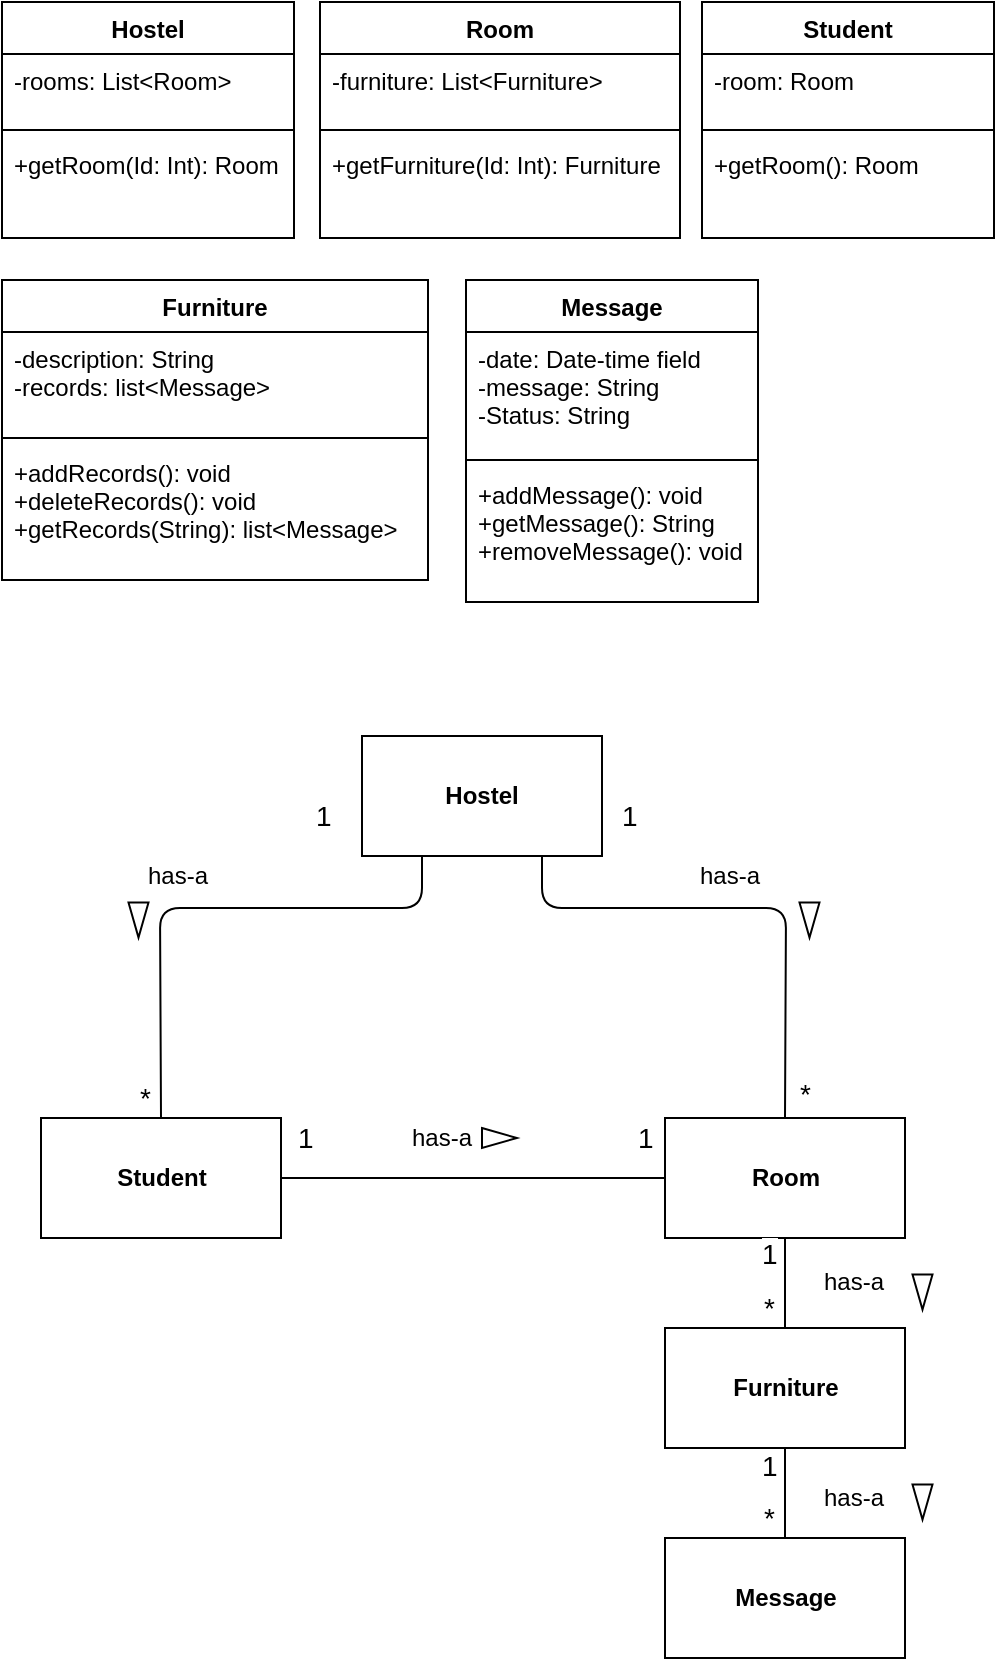 <mxfile version="13.10.0" type="github" pages="3">
  <diagram id="uQd3hym3dJnkemIXZekN" name="Page-1">
    <mxGraphModel dx="951" dy="510" grid="0" gridSize="10" guides="1" tooltips="1" connect="1" arrows="1" fold="1" page="1" pageScale="1" pageWidth="827" pageHeight="1169" math="0" shadow="0">
      <root>
        <mxCell id="0" />
        <mxCell id="1" parent="0" />
        <mxCell id="UNEvWyEhUeAOuFIiTYhh-5" value="Hostel" style="swimlane;fontStyle=1;align=center;verticalAlign=top;childLayout=stackLayout;horizontal=1;startSize=26;horizontalStack=0;resizeParent=1;resizeParentMax=0;resizeLast=0;collapsible=1;marginBottom=0;" vertex="1" parent="1">
          <mxGeometry x="83" y="77" width="146" height="118" as="geometry" />
        </mxCell>
        <mxCell id="UNEvWyEhUeAOuFIiTYhh-6" value="-rooms: List&lt;Room&gt;" style="text;strokeColor=none;fillColor=none;align=left;verticalAlign=top;spacingLeft=4;spacingRight=4;overflow=hidden;rotatable=0;points=[[0,0.5],[1,0.5]];portConstraint=eastwest;" vertex="1" parent="UNEvWyEhUeAOuFIiTYhh-5">
          <mxGeometry y="26" width="146" height="34" as="geometry" />
        </mxCell>
        <mxCell id="UNEvWyEhUeAOuFIiTYhh-7" value="" style="line;strokeWidth=1;fillColor=none;align=left;verticalAlign=middle;spacingTop=-1;spacingLeft=3;spacingRight=3;rotatable=0;labelPosition=right;points=[];portConstraint=eastwest;" vertex="1" parent="UNEvWyEhUeAOuFIiTYhh-5">
          <mxGeometry y="60" width="146" height="8" as="geometry" />
        </mxCell>
        <mxCell id="UNEvWyEhUeAOuFIiTYhh-8" value="+getRoom(Id: Int): Room" style="text;strokeColor=none;fillColor=none;align=left;verticalAlign=top;spacingLeft=4;spacingRight=4;overflow=hidden;rotatable=0;points=[[0,0.5],[1,0.5]];portConstraint=eastwest;" vertex="1" parent="UNEvWyEhUeAOuFIiTYhh-5">
          <mxGeometry y="68" width="146" height="50" as="geometry" />
        </mxCell>
        <mxCell id="UNEvWyEhUeAOuFIiTYhh-9" value="Student" style="swimlane;fontStyle=1;align=center;verticalAlign=top;childLayout=stackLayout;horizontal=1;startSize=26;horizontalStack=0;resizeParent=1;resizeParentMax=0;resizeLast=0;collapsible=1;marginBottom=0;" vertex="1" parent="1">
          <mxGeometry x="433" y="77" width="146" height="118" as="geometry" />
        </mxCell>
        <mxCell id="UNEvWyEhUeAOuFIiTYhh-10" value="-room: Room" style="text;strokeColor=none;fillColor=none;align=left;verticalAlign=top;spacingLeft=4;spacingRight=4;overflow=hidden;rotatable=0;points=[[0,0.5],[1,0.5]];portConstraint=eastwest;" vertex="1" parent="UNEvWyEhUeAOuFIiTYhh-9">
          <mxGeometry y="26" width="146" height="34" as="geometry" />
        </mxCell>
        <mxCell id="UNEvWyEhUeAOuFIiTYhh-11" value="" style="line;strokeWidth=1;fillColor=none;align=left;verticalAlign=middle;spacingTop=-1;spacingLeft=3;spacingRight=3;rotatable=0;labelPosition=right;points=[];portConstraint=eastwest;" vertex="1" parent="UNEvWyEhUeAOuFIiTYhh-9">
          <mxGeometry y="60" width="146" height="8" as="geometry" />
        </mxCell>
        <mxCell id="UNEvWyEhUeAOuFIiTYhh-12" value="+getRoom(): Room" style="text;strokeColor=none;fillColor=none;align=left;verticalAlign=top;spacingLeft=4;spacingRight=4;overflow=hidden;rotatable=0;points=[[0,0.5],[1,0.5]];portConstraint=eastwest;" vertex="1" parent="UNEvWyEhUeAOuFIiTYhh-9">
          <mxGeometry y="68" width="146" height="50" as="geometry" />
        </mxCell>
        <mxCell id="UNEvWyEhUeAOuFIiTYhh-13" value="Room" style="swimlane;fontStyle=1;align=center;verticalAlign=top;childLayout=stackLayout;horizontal=1;startSize=26;horizontalStack=0;resizeParent=1;resizeParentMax=0;resizeLast=0;collapsible=1;marginBottom=0;" vertex="1" parent="1">
          <mxGeometry x="242" y="77" width="180" height="118" as="geometry" />
        </mxCell>
        <mxCell id="UNEvWyEhUeAOuFIiTYhh-14" value="-furniture: List&lt;Furniture&gt;" style="text;strokeColor=none;fillColor=none;align=left;verticalAlign=top;spacingLeft=4;spacingRight=4;overflow=hidden;rotatable=0;points=[[0,0.5],[1,0.5]];portConstraint=eastwest;" vertex="1" parent="UNEvWyEhUeAOuFIiTYhh-13">
          <mxGeometry y="26" width="180" height="34" as="geometry" />
        </mxCell>
        <mxCell id="UNEvWyEhUeAOuFIiTYhh-15" value="" style="line;strokeWidth=1;fillColor=none;align=left;verticalAlign=middle;spacingTop=-1;spacingLeft=3;spacingRight=3;rotatable=0;labelPosition=right;points=[];portConstraint=eastwest;" vertex="1" parent="UNEvWyEhUeAOuFIiTYhh-13">
          <mxGeometry y="60" width="180" height="8" as="geometry" />
        </mxCell>
        <mxCell id="UNEvWyEhUeAOuFIiTYhh-16" value="+getFurniture(Id: Int): Furniture" style="text;strokeColor=none;fillColor=none;align=left;verticalAlign=top;spacingLeft=4;spacingRight=4;overflow=hidden;rotatable=0;points=[[0,0.5],[1,0.5]];portConstraint=eastwest;" vertex="1" parent="UNEvWyEhUeAOuFIiTYhh-13">
          <mxGeometry y="68" width="180" height="50" as="geometry" />
        </mxCell>
        <mxCell id="UNEvWyEhUeAOuFIiTYhh-17" value="Furniture" style="swimlane;fontStyle=1;align=center;verticalAlign=top;childLayout=stackLayout;horizontal=1;startSize=26;horizontalStack=0;resizeParent=1;resizeParentMax=0;resizeLast=0;collapsible=1;marginBottom=0;" vertex="1" parent="1">
          <mxGeometry x="83" y="216" width="213" height="150" as="geometry" />
        </mxCell>
        <mxCell id="UNEvWyEhUeAOuFIiTYhh-18" value="-description: String&#xa;-records: list&lt;Message&gt;" style="text;strokeColor=none;fillColor=none;align=left;verticalAlign=top;spacingLeft=4;spacingRight=4;overflow=hidden;rotatable=0;points=[[0,0.5],[1,0.5]];portConstraint=eastwest;" vertex="1" parent="UNEvWyEhUeAOuFIiTYhh-17">
          <mxGeometry y="26" width="213" height="49" as="geometry" />
        </mxCell>
        <mxCell id="UNEvWyEhUeAOuFIiTYhh-19" value="" style="line;strokeWidth=1;fillColor=none;align=left;verticalAlign=middle;spacingTop=-1;spacingLeft=3;spacingRight=3;rotatable=0;labelPosition=right;points=[];portConstraint=eastwest;" vertex="1" parent="UNEvWyEhUeAOuFIiTYhh-17">
          <mxGeometry y="75" width="213" height="8" as="geometry" />
        </mxCell>
        <mxCell id="UNEvWyEhUeAOuFIiTYhh-20" value="+addRecords(): void&#xa;+deleteRecords(): void&#xa;+getRecords(String): list&lt;Message&gt;" style="text;strokeColor=none;fillColor=none;align=left;verticalAlign=top;spacingLeft=4;spacingRight=4;overflow=hidden;rotatable=0;points=[[0,0.5],[1,0.5]];portConstraint=eastwest;" vertex="1" parent="UNEvWyEhUeAOuFIiTYhh-17">
          <mxGeometry y="83" width="213" height="67" as="geometry" />
        </mxCell>
        <mxCell id="UNEvWyEhUeAOuFIiTYhh-25" value="Message" style="swimlane;fontStyle=1;align=center;verticalAlign=top;childLayout=stackLayout;horizontal=1;startSize=26;horizontalStack=0;resizeParent=1;resizeParentMax=0;resizeLast=0;collapsible=1;marginBottom=0;" vertex="1" parent="1">
          <mxGeometry x="315" y="216" width="146" height="161" as="geometry" />
        </mxCell>
        <mxCell id="UNEvWyEhUeAOuFIiTYhh-26" value="-date: Date-time field&#xa;-message: String&#xa;-Status: String" style="text;strokeColor=none;fillColor=none;align=left;verticalAlign=top;spacingLeft=4;spacingRight=4;overflow=hidden;rotatable=0;points=[[0,0.5],[1,0.5]];portConstraint=eastwest;" vertex="1" parent="UNEvWyEhUeAOuFIiTYhh-25">
          <mxGeometry y="26" width="146" height="60" as="geometry" />
        </mxCell>
        <mxCell id="UNEvWyEhUeAOuFIiTYhh-27" value="" style="line;strokeWidth=1;fillColor=none;align=left;verticalAlign=middle;spacingTop=-1;spacingLeft=3;spacingRight=3;rotatable=0;labelPosition=right;points=[];portConstraint=eastwest;" vertex="1" parent="UNEvWyEhUeAOuFIiTYhh-25">
          <mxGeometry y="86" width="146" height="8" as="geometry" />
        </mxCell>
        <mxCell id="UNEvWyEhUeAOuFIiTYhh-28" value="+addMessage(): void&#xa;+getMessage(): String&#xa;+removeMessage(): void" style="text;strokeColor=none;fillColor=none;align=left;verticalAlign=top;spacingLeft=4;spacingRight=4;overflow=hidden;rotatable=0;points=[[0,0.5],[1,0.5]];portConstraint=eastwest;" vertex="1" parent="UNEvWyEhUeAOuFIiTYhh-25">
          <mxGeometry y="94" width="146" height="67" as="geometry" />
        </mxCell>
        <mxCell id="UNEvWyEhUeAOuFIiTYhh-30" value="&lt;b&gt;Hostel&lt;/b&gt;" style="rounded=0;whiteSpace=wrap;html=1;" vertex="1" parent="1">
          <mxGeometry x="263" y="444" width="120" height="60" as="geometry" />
        </mxCell>
        <mxCell id="UNEvWyEhUeAOuFIiTYhh-31" value="&lt;b&gt;Room&lt;/b&gt;" style="rounded=0;whiteSpace=wrap;html=1;" vertex="1" parent="1">
          <mxGeometry x="414.5" y="635" width="120" height="60" as="geometry" />
        </mxCell>
        <mxCell id="UNEvWyEhUeAOuFIiTYhh-32" value="&lt;b&gt;Student&lt;/b&gt;" style="rounded=0;whiteSpace=wrap;html=1;" vertex="1" parent="1">
          <mxGeometry x="102.5" y="635" width="120" height="60" as="geometry" />
        </mxCell>
        <mxCell id="UNEvWyEhUeAOuFIiTYhh-33" value="" style="endArrow=none;html=1;exitX=0.5;exitY=0;exitDx=0;exitDy=0;entryX=0.25;entryY=1;entryDx=0;entryDy=0;" edge="1" parent="1" source="UNEvWyEhUeAOuFIiTYhh-32" target="UNEvWyEhUeAOuFIiTYhh-30">
          <mxGeometry width="50" height="50" relative="1" as="geometry">
            <mxPoint x="258.5" y="705" as="sourcePoint" />
            <mxPoint x="308.5" y="655" as="targetPoint" />
            <Array as="points">
              <mxPoint x="162" y="530" />
              <mxPoint x="293" y="530" />
            </Array>
          </mxGeometry>
        </mxCell>
        <mxCell id="UNEvWyEhUeAOuFIiTYhh-34" value="*" style="edgeLabel;resizable=0;html=1;align=left;verticalAlign=bottom;fontSize=14;" connectable="0" vertex="1" parent="1">
          <mxGeometry x="255.5" y="599" as="geometry">
            <mxPoint x="-106" y="36" as="offset" />
          </mxGeometry>
        </mxCell>
        <mxCell id="UNEvWyEhUeAOuFIiTYhh-35" value="" style="endArrow=none;html=1;entryX=0.75;entryY=1;entryDx=0;entryDy=0;exitX=0.5;exitY=0;exitDx=0;exitDy=0;" edge="1" parent="1" source="UNEvWyEhUeAOuFIiTYhh-31" target="UNEvWyEhUeAOuFIiTYhh-30">
          <mxGeometry width="50" height="50" relative="1" as="geometry">
            <mxPoint x="258.5" y="665" as="sourcePoint" />
            <mxPoint x="308.5" y="615" as="targetPoint" />
            <Array as="points">
              <mxPoint x="475" y="530" />
              <mxPoint x="353" y="530" />
            </Array>
          </mxGeometry>
        </mxCell>
        <mxCell id="UNEvWyEhUeAOuFIiTYhh-36" value="" style="endArrow=none;html=1;entryX=0;entryY=0.5;entryDx=0;entryDy=0;exitX=1;exitY=0.5;exitDx=0;exitDy=0;" edge="1" parent="1" source="UNEvWyEhUeAOuFIiTYhh-32" target="UNEvWyEhUeAOuFIiTYhh-31">
          <mxGeometry width="50" height="50" relative="1" as="geometry">
            <mxPoint x="258.5" y="665" as="sourcePoint" />
            <mxPoint x="308.5" y="615" as="targetPoint" />
          </mxGeometry>
        </mxCell>
        <mxCell id="UNEvWyEhUeAOuFIiTYhh-38" value="*" style="edgeLabel;resizable=0;html=1;align=left;verticalAlign=bottom;fontSize=14;" connectable="0" vertex="1" parent="1">
          <mxGeometry x="276" y="566" as="geometry">
            <mxPoint x="204" y="67" as="offset" />
          </mxGeometry>
        </mxCell>
        <mxCell id="UNEvWyEhUeAOuFIiTYhh-39" value="1" style="edgeLabel;resizable=0;html=1;align=left;verticalAlign=bottom;fontSize=14;" connectable="0" vertex="1" parent="1">
          <mxGeometry x="228.5" y="655" as="geometry" />
        </mxCell>
        <mxCell id="UNEvWyEhUeAOuFIiTYhh-40" value="1" style="edgeLabel;resizable=0;html=1;align=left;verticalAlign=bottom;fontSize=14;" connectable="0" vertex="1" parent="1">
          <mxGeometry x="398.5" y="655" as="geometry" />
        </mxCell>
        <mxCell id="UNEvWyEhUeAOuFIiTYhh-43" value="has-a" style="text;html=1;strokeColor=none;fillColor=none;align=center;verticalAlign=middle;whiteSpace=wrap;rounded=0;" vertex="1" parent="1">
          <mxGeometry x="283" y="635" width="40" height="20" as="geometry" />
        </mxCell>
        <mxCell id="UNEvWyEhUeAOuFIiTYhh-44" value="" style="triangle;whiteSpace=wrap;html=1;rotation=0;" vertex="1" parent="1">
          <mxGeometry x="323" y="640" width="17.5" height="10" as="geometry" />
        </mxCell>
        <mxCell id="UNEvWyEhUeAOuFIiTYhh-47" value="1" style="edgeLabel;resizable=0;html=1;align=left;verticalAlign=bottom;fontSize=14;" connectable="0" vertex="1" parent="1">
          <mxGeometry x="238" y="494" as="geometry" />
        </mxCell>
        <mxCell id="UNEvWyEhUeAOuFIiTYhh-48" value="has-a" style="text;html=1;strokeColor=none;fillColor=none;align=center;verticalAlign=middle;whiteSpace=wrap;rounded=0;" vertex="1" parent="1">
          <mxGeometry x="151" y="504" width="40" height="20" as="geometry" />
        </mxCell>
        <mxCell id="UNEvWyEhUeAOuFIiTYhh-49" value="" style="triangle;whiteSpace=wrap;html=1;rotation=90;" vertex="1" parent="1">
          <mxGeometry x="142.5" y="531" width="17.5" height="10" as="geometry" />
        </mxCell>
        <mxCell id="UNEvWyEhUeAOuFIiTYhh-51" value="has-a" style="text;html=1;strokeColor=none;fillColor=none;align=center;verticalAlign=middle;whiteSpace=wrap;rounded=0;" vertex="1" parent="1">
          <mxGeometry x="427" y="504" width="40" height="20" as="geometry" />
        </mxCell>
        <mxCell id="UNEvWyEhUeAOuFIiTYhh-52" value="" style="triangle;whiteSpace=wrap;html=1;rotation=90;" vertex="1" parent="1">
          <mxGeometry x="478" y="531" width="17.5" height="10" as="geometry" />
        </mxCell>
        <mxCell id="UNEvWyEhUeAOuFIiTYhh-53" value="&lt;b&gt;Furniture&lt;/b&gt;" style="rounded=0;whiteSpace=wrap;html=1;" vertex="1" parent="1">
          <mxGeometry x="414.5" y="740" width="120" height="60" as="geometry" />
        </mxCell>
        <mxCell id="UNEvWyEhUeAOuFIiTYhh-54" value="&lt;b&gt;Message&lt;/b&gt;" style="rounded=0;whiteSpace=wrap;html=1;" vertex="1" parent="1">
          <mxGeometry x="414.5" y="845" width="120" height="60" as="geometry" />
        </mxCell>
        <mxCell id="UNEvWyEhUeAOuFIiTYhh-57" value="" style="endArrow=none;html=1;entryX=0.5;entryY=1;entryDx=0;entryDy=0;exitX=0.5;exitY=0;exitDx=0;exitDy=0;" edge="1" parent="1" source="UNEvWyEhUeAOuFIiTYhh-53" target="UNEvWyEhUeAOuFIiTYhh-31">
          <mxGeometry width="50" height="50" relative="1" as="geometry">
            <mxPoint x="478" y="739" as="sourcePoint" />
            <mxPoint x="310" y="613" as="targetPoint" />
          </mxGeometry>
        </mxCell>
        <mxCell id="UNEvWyEhUeAOuFIiTYhh-58" value="" style="endArrow=none;html=1;entryX=0.5;entryY=0;entryDx=0;entryDy=0;exitX=0.5;exitY=1;exitDx=0;exitDy=0;" edge="1" parent="1" source="UNEvWyEhUeAOuFIiTYhh-53" target="UNEvWyEhUeAOuFIiTYhh-54">
          <mxGeometry width="50" height="50" relative="1" as="geometry">
            <mxPoint x="457" y="813" as="sourcePoint" />
            <mxPoint x="484.5" y="705" as="targetPoint" />
          </mxGeometry>
        </mxCell>
        <mxCell id="UNEvWyEhUeAOuFIiTYhh-59" value="has-a" style="text;html=1;strokeColor=none;fillColor=none;align=center;verticalAlign=middle;whiteSpace=wrap;rounded=0;" vertex="1" parent="1">
          <mxGeometry x="489" y="707" width="40" height="20" as="geometry" />
        </mxCell>
        <mxCell id="UNEvWyEhUeAOuFIiTYhh-62" value="" style="triangle;whiteSpace=wrap;html=1;rotation=90;" vertex="1" parent="1">
          <mxGeometry x="534.5" y="717" width="17.5" height="10" as="geometry" />
        </mxCell>
        <mxCell id="UNEvWyEhUeAOuFIiTYhh-63" value="" style="triangle;whiteSpace=wrap;html=1;rotation=90;" vertex="1" parent="1">
          <mxGeometry x="534.5" y="822" width="17.5" height="10" as="geometry" />
        </mxCell>
        <mxCell id="UNEvWyEhUeAOuFIiTYhh-64" value="has-a" style="text;html=1;strokeColor=none;fillColor=none;align=center;verticalAlign=middle;whiteSpace=wrap;rounded=0;" vertex="1" parent="1">
          <mxGeometry x="489.0" y="815" width="40" height="20" as="geometry" />
        </mxCell>
        <mxCell id="UNEvWyEhUeAOuFIiTYhh-67" value="1" style="edgeLabel;resizable=0;html=1;align=left;verticalAlign=bottom;fontSize=14;" connectable="0" vertex="1" parent="1">
          <mxGeometry x="391" y="494" as="geometry" />
        </mxCell>
        <mxCell id="UNEvWyEhUeAOuFIiTYhh-68" value="1" style="edgeLabel;resizable=0;html=1;align=left;verticalAlign=bottom;fontSize=14;" connectable="0" vertex="1" parent="1">
          <mxGeometry x="461" y="713" as="geometry" />
        </mxCell>
        <mxCell id="UNEvWyEhUeAOuFIiTYhh-69" value="1" style="edgeLabel;resizable=0;html=1;align=left;verticalAlign=bottom;fontSize=14;" connectable="0" vertex="1" parent="1">
          <mxGeometry x="461" y="819" as="geometry" />
        </mxCell>
        <mxCell id="UNEvWyEhUeAOuFIiTYhh-70" value="*" style="edgeLabel;resizable=0;html=1;align=left;verticalAlign=bottom;fontSize=14;" connectable="0" vertex="1" parent="1">
          <mxGeometry x="568" y="809" as="geometry">
            <mxPoint x="-106" y="36" as="offset" />
          </mxGeometry>
        </mxCell>
        <mxCell id="UNEvWyEhUeAOuFIiTYhh-71" value="*" style="edgeLabel;resizable=0;html=1;align=left;verticalAlign=bottom;fontSize=14;" connectable="0" vertex="1" parent="1">
          <mxGeometry x="568" y="704" as="geometry">
            <mxPoint x="-106" y="36" as="offset" />
          </mxGeometry>
        </mxCell>
      </root>
    </mxGraphModel>
  </diagram>
  <diagram id="hoKdn8Hsb0kDNkA4DS1L" name="Page-2">
    <mxGraphModel dx="787" dy="422" grid="0" gridSize="10" guides="1" tooltips="1" connect="1" arrows="1" fold="1" page="1" pageScale="1" pageWidth="827" pageHeight="1169" math="0" shadow="0">
      <root>
        <mxCell id="pUtsieLBTqpgoXNnil9U-0" />
        <mxCell id="pUtsieLBTqpgoXNnil9U-1" parent="pUtsieLBTqpgoXNnil9U-0" />
        <mxCell id="q_c3I7Q8fnrlHfQ0jmR6-0" value="Hostel" style="swimlane;fontStyle=1;align=center;verticalAlign=top;childLayout=stackLayout;horizontal=1;startSize=26;horizontalStack=0;resizeParent=1;resizeParentMax=0;resizeLast=0;collapsible=1;marginBottom=0;" vertex="1" parent="pUtsieLBTqpgoXNnil9U-1">
          <mxGeometry x="83" y="77" width="193" height="118" as="geometry" />
        </mxCell>
        <mxCell id="q_c3I7Q8fnrlHfQ0jmR6-1" value="-students: List&lt;Student&gt;" style="text;strokeColor=none;fillColor=none;align=left;verticalAlign=top;spacingLeft=4;spacingRight=4;overflow=hidden;rotatable=0;points=[[0,0.5],[1,0.5]];portConstraint=eastwest;" vertex="1" parent="q_c3I7Q8fnrlHfQ0jmR6-0">
          <mxGeometry y="26" width="193" height="34" as="geometry" />
        </mxCell>
        <mxCell id="q_c3I7Q8fnrlHfQ0jmR6-2" value="" style="line;strokeWidth=1;fillColor=none;align=left;verticalAlign=middle;spacingTop=-1;spacingLeft=3;spacingRight=3;rotatable=0;labelPosition=right;points=[];portConstraint=eastwest;" vertex="1" parent="q_c3I7Q8fnrlHfQ0jmR6-0">
          <mxGeometry y="60" width="193" height="8" as="geometry" />
        </mxCell>
        <mxCell id="q_c3I7Q8fnrlHfQ0jmR6-3" value="+getStudent(id: Int): Student&#xa;+reomoveStudent(id: Int): void" style="text;strokeColor=none;fillColor=none;align=left;verticalAlign=top;spacingLeft=4;spacingRight=4;overflow=hidden;rotatable=0;points=[[0,0.5],[1,0.5]];portConstraint=eastwest;" vertex="1" parent="q_c3I7Q8fnrlHfQ0jmR6-0">
          <mxGeometry y="68" width="193" height="50" as="geometry" />
        </mxCell>
        <mxCell id="uFUqo5KUqmXxIk6KdxlP-0" value="Student" style="swimlane;fontStyle=1;align=center;verticalAlign=top;childLayout=stackLayout;horizontal=1;startSize=26;horizontalStack=0;resizeParent=1;resizeParentMax=0;resizeLast=0;collapsible=1;marginBottom=0;" vertex="1" parent="pUtsieLBTqpgoXNnil9U-1">
          <mxGeometry x="293" y="77" width="177" height="163" as="geometry" />
        </mxCell>
        <mxCell id="uFUqo5KUqmXxIk6KdxlP-1" value="-status: bool&#xa;-record: list&lt;Record&gt;" style="text;strokeColor=none;fillColor=none;align=left;verticalAlign=top;spacingLeft=4;spacingRight=4;overflow=hidden;rotatable=0;points=[[0,0.5],[1,0.5]];portConstraint=eastwest;" vertex="1" parent="uFUqo5KUqmXxIk6KdxlP-0">
          <mxGeometry y="26" width="177" height="40" as="geometry" />
        </mxCell>
        <mxCell id="uFUqo5KUqmXxIk6KdxlP-2" value="" style="line;strokeWidth=1;fillColor=none;align=left;verticalAlign=middle;spacingTop=-1;spacingLeft=3;spacingRight=3;rotatable=0;labelPosition=right;points=[];portConstraint=eastwest;" vertex="1" parent="uFUqo5KUqmXxIk6KdxlP-0">
          <mxGeometry y="66" width="177" height="8" as="geometry" />
        </mxCell>
        <mxCell id="uFUqo5KUqmXxIk6KdxlP-3" value="+getStatus(): bool&#xa;+changeStatus(bool): void&#xa;+getRecords(): list&lt;Record&gt;&#xa;+addRecord(Record): void&#xa;+removeStudent(Student): void&#xa;" style="text;strokeColor=none;fillColor=none;align=left;verticalAlign=top;spacingLeft=4;spacingRight=4;overflow=hidden;rotatable=0;points=[[0,0.5],[1,0.5]];portConstraint=eastwest;" vertex="1" parent="uFUqo5KUqmXxIk6KdxlP-0">
          <mxGeometry y="74" width="177" height="89" as="geometry" />
        </mxCell>
        <mxCell id="-ZSTl-KN1yYZezHAWUEp-0" value="Room" style="swimlane;fontStyle=1;align=center;verticalAlign=top;childLayout=stackLayout;horizontal=1;startSize=26;horizontalStack=0;resizeParent=1;resizeParentMax=0;resizeLast=0;collapsible=1;marginBottom=0;" vertex="1" parent="pUtsieLBTqpgoXNnil9U-1">
          <mxGeometry x="83" y="206" width="193" height="131" as="geometry" />
        </mxCell>
        <mxCell id="-ZSTl-KN1yYZezHAWUEp-1" value="-students: List&lt;Student&gt;" style="text;strokeColor=none;fillColor=none;align=left;verticalAlign=top;spacingLeft=4;spacingRight=4;overflow=hidden;rotatable=0;points=[[0,0.5],[1,0.5]];portConstraint=eastwest;" vertex="1" parent="-ZSTl-KN1yYZezHAWUEp-0">
          <mxGeometry y="26" width="193" height="34" as="geometry" />
        </mxCell>
        <mxCell id="-ZSTl-KN1yYZezHAWUEp-2" value="" style="line;strokeWidth=1;fillColor=none;align=left;verticalAlign=middle;spacingTop=-1;spacingLeft=3;spacingRight=3;rotatable=0;labelPosition=right;points=[];portConstraint=eastwest;" vertex="1" parent="-ZSTl-KN1yYZezHAWUEp-0">
          <mxGeometry y="60" width="193" height="8" as="geometry" />
        </mxCell>
        <mxCell id="-ZSTl-KN1yYZezHAWUEp-3" value="+addStudent(id: Int): void&#xa;+getStudent(id: Int): Student&#xa;+reomoveStudent(id: Int): void" style="text;strokeColor=none;fillColor=none;align=left;verticalAlign=top;spacingLeft=4;spacingRight=4;overflow=hidden;rotatable=0;points=[[0,0.5],[1,0.5]];portConstraint=eastwest;" vertex="1" parent="-ZSTl-KN1yYZezHAWUEp-0">
          <mxGeometry y="68" width="193" height="63" as="geometry" />
        </mxCell>
        <mxCell id="-ZSTl-KN1yYZezHAWUEp-4" value="Record" style="swimlane;fontStyle=1;align=center;verticalAlign=top;childLayout=stackLayout;horizontal=1;startSize=26;horizontalStack=0;resizeParent=1;resizeParentMax=0;resizeLast=0;collapsible=1;marginBottom=0;" vertex="1" parent="pUtsieLBTqpgoXNnil9U-1">
          <mxGeometry x="293" y="252" width="178" height="162" as="geometry" />
        </mxCell>
        <mxCell id="-ZSTl-KN1yYZezHAWUEp-5" value="-date: Date-time field&#xa;-status: bool&#xa;-messages: String" style="text;strokeColor=none;fillColor=none;align=left;verticalAlign=top;spacingLeft=4;spacingRight=4;overflow=hidden;rotatable=0;points=[[0,0.5],[1,0.5]];portConstraint=eastwest;" vertex="1" parent="-ZSTl-KN1yYZezHAWUEp-4">
          <mxGeometry y="26" width="178" height="57" as="geometry" />
        </mxCell>
        <mxCell id="-ZSTl-KN1yYZezHAWUEp-6" value="" style="line;strokeWidth=1;fillColor=none;align=left;verticalAlign=middle;spacingTop=-1;spacingLeft=3;spacingRight=3;rotatable=0;labelPosition=right;points=[];portConstraint=eastwest;" vertex="1" parent="-ZSTl-KN1yYZezHAWUEp-4">
          <mxGeometry y="83" width="178" height="8" as="geometry" />
        </mxCell>
        <mxCell id="-ZSTl-KN1yYZezHAWUEp-7" value="+addRecord(): void&#xa;+editRecord(String): void&#xa;+getRecord(): Record&#xa;+removeRecord(Record): void" style="text;strokeColor=none;fillColor=none;align=left;verticalAlign=top;spacingLeft=4;spacingRight=4;overflow=hidden;rotatable=0;points=[[0,0.5],[1,0.5]];portConstraint=eastwest;" vertex="1" parent="-ZSTl-KN1yYZezHAWUEp-4">
          <mxGeometry y="91" width="178" height="71" as="geometry" />
        </mxCell>
        <mxCell id="S7_rVe8WZjCEN2kX18LT-0" value="&lt;b&gt;Hostel&lt;/b&gt;" style="rounded=0;whiteSpace=wrap;html=1;" vertex="1" parent="pUtsieLBTqpgoXNnil9U-1">
          <mxGeometry x="263" y="444" width="120" height="60" as="geometry" />
        </mxCell>
        <mxCell id="S7_rVe8WZjCEN2kX18LT-1" value="&lt;b&gt;Room&lt;/b&gt;" style="rounded=0;whiteSpace=wrap;html=1;" vertex="1" parent="pUtsieLBTqpgoXNnil9U-1">
          <mxGeometry x="414.5" y="635" width="120" height="60" as="geometry" />
        </mxCell>
        <mxCell id="S7_rVe8WZjCEN2kX18LT-2" value="&lt;b&gt;Student&lt;/b&gt;" style="rounded=0;whiteSpace=wrap;html=1;" vertex="1" parent="pUtsieLBTqpgoXNnil9U-1">
          <mxGeometry x="102.5" y="635" width="120" height="60" as="geometry" />
        </mxCell>
        <mxCell id="S7_rVe8WZjCEN2kX18LT-3" value="" style="endArrow=none;html=1;exitX=0.5;exitY=0;exitDx=0;exitDy=0;entryX=0.25;entryY=1;entryDx=0;entryDy=0;" edge="1" parent="pUtsieLBTqpgoXNnil9U-1" source="S7_rVe8WZjCEN2kX18LT-2" target="S7_rVe8WZjCEN2kX18LT-0">
          <mxGeometry width="50" height="50" relative="1" as="geometry">
            <mxPoint x="258.5" y="705" as="sourcePoint" />
            <mxPoint x="263" y="521" as="targetPoint" />
            <Array as="points">
              <mxPoint x="162" y="532" />
              <mxPoint x="293" y="532" />
            </Array>
          </mxGeometry>
        </mxCell>
        <mxCell id="S7_rVe8WZjCEN2kX18LT-4" value="*" style="edgeLabel;resizable=0;html=1;align=left;verticalAlign=bottom;fontSize=14;" connectable="0" vertex="1" parent="pUtsieLBTqpgoXNnil9U-1">
          <mxGeometry x="255.5" y="599" as="geometry">
            <mxPoint x="-106" y="36" as="offset" />
          </mxGeometry>
        </mxCell>
        <mxCell id="S7_rVe8WZjCEN2kX18LT-5" value="" style="endArrow=none;html=1;entryX=0.75;entryY=1;entryDx=0;entryDy=0;exitX=0.5;exitY=0;exitDx=0;exitDy=0;" edge="1" parent="pUtsieLBTqpgoXNnil9U-1" source="S7_rVe8WZjCEN2kX18LT-1" target="S7_rVe8WZjCEN2kX18LT-0">
          <mxGeometry width="50" height="50" relative="1" as="geometry">
            <mxPoint x="258.5" y="665" as="sourcePoint" />
            <mxPoint x="308.5" y="615" as="targetPoint" />
            <Array as="points">
              <mxPoint x="475" y="524" />
              <mxPoint x="353" y="524" />
            </Array>
          </mxGeometry>
        </mxCell>
        <mxCell id="S7_rVe8WZjCEN2kX18LT-6" value="" style="endArrow=none;html=1;entryX=0;entryY=0.5;entryDx=0;entryDy=0;exitX=1;exitY=0.5;exitDx=0;exitDy=0;" edge="1" parent="pUtsieLBTqpgoXNnil9U-1" source="S7_rVe8WZjCEN2kX18LT-2" target="S7_rVe8WZjCEN2kX18LT-1">
          <mxGeometry width="50" height="50" relative="1" as="geometry">
            <mxPoint x="258.5" y="665" as="sourcePoint" />
            <mxPoint x="308.5" y="615" as="targetPoint" />
          </mxGeometry>
        </mxCell>
        <mxCell id="S7_rVe8WZjCEN2kX18LT-7" value="*" style="edgeLabel;resizable=0;html=1;align=left;verticalAlign=bottom;fontSize=14;" connectable="0" vertex="1" parent="pUtsieLBTqpgoXNnil9U-1">
          <mxGeometry x="276" y="566" as="geometry">
            <mxPoint x="204" y="67" as="offset" />
          </mxGeometry>
        </mxCell>
        <mxCell id="S7_rVe8WZjCEN2kX18LT-8" value="1" style="edgeLabel;resizable=0;html=1;align=left;verticalAlign=bottom;fontSize=14;" connectable="0" vertex="1" parent="pUtsieLBTqpgoXNnil9U-1">
          <mxGeometry x="228.5" y="655" as="geometry" />
        </mxCell>
        <mxCell id="S7_rVe8WZjCEN2kX18LT-9" value="1" style="edgeLabel;resizable=0;html=1;align=left;verticalAlign=bottom;fontSize=14;" connectable="0" vertex="1" parent="pUtsieLBTqpgoXNnil9U-1">
          <mxGeometry x="398.5" y="655" as="geometry" />
        </mxCell>
        <mxCell id="S7_rVe8WZjCEN2kX18LT-10" value="has-a" style="text;html=1;strokeColor=none;fillColor=none;align=center;verticalAlign=middle;whiteSpace=wrap;rounded=0;" vertex="1" parent="pUtsieLBTqpgoXNnil9U-1">
          <mxGeometry x="323" y="635" width="40" height="20" as="geometry" />
        </mxCell>
        <mxCell id="S7_rVe8WZjCEN2kX18LT-11" value="" style="triangle;whiteSpace=wrap;html=1;rotation=-180;" vertex="1" parent="pUtsieLBTqpgoXNnil9U-1">
          <mxGeometry x="296" y="640" width="17.5" height="10" as="geometry" />
        </mxCell>
        <mxCell id="S7_rVe8WZjCEN2kX18LT-12" value="1" style="edgeLabel;resizable=0;html=1;align=left;verticalAlign=bottom;fontSize=14;" connectable="0" vertex="1" parent="pUtsieLBTqpgoXNnil9U-1">
          <mxGeometry x="238" y="494" as="geometry" />
        </mxCell>
        <mxCell id="S7_rVe8WZjCEN2kX18LT-13" value="has-a" style="text;html=1;strokeColor=none;fillColor=none;align=center;verticalAlign=middle;whiteSpace=wrap;rounded=0;" vertex="1" parent="pUtsieLBTqpgoXNnil9U-1">
          <mxGeometry x="142.5" y="474" width="40" height="20" as="geometry" />
        </mxCell>
        <mxCell id="S7_rVe8WZjCEN2kX18LT-14" value="" style="triangle;whiteSpace=wrap;html=1;rotation=90;" vertex="1" parent="pUtsieLBTqpgoXNnil9U-1">
          <mxGeometry x="139.5" y="509" width="17.5" height="10" as="geometry" />
        </mxCell>
        <mxCell id="S7_rVe8WZjCEN2kX18LT-15" value="has-a" style="text;html=1;strokeColor=none;fillColor=none;align=center;verticalAlign=middle;whiteSpace=wrap;rounded=0;" vertex="1" parent="pUtsieLBTqpgoXNnil9U-1">
          <mxGeometry x="444" y="472" width="40" height="20" as="geometry" />
        </mxCell>
        <mxCell id="S7_rVe8WZjCEN2kX18LT-16" value="" style="triangle;whiteSpace=wrap;html=1;rotation=90;" vertex="1" parent="pUtsieLBTqpgoXNnil9U-1">
          <mxGeometry x="484" y="504" width="17.5" height="10" as="geometry" />
        </mxCell>
        <mxCell id="S7_rVe8WZjCEN2kX18LT-25" value="1" style="edgeLabel;resizable=0;html=1;align=left;verticalAlign=bottom;fontSize=14;" connectable="0" vertex="1" parent="pUtsieLBTqpgoXNnil9U-1">
          <mxGeometry x="391" y="494" as="geometry" />
        </mxCell>
        <mxCell id="ceQY3yfPehJEo9t1QEHm-0" value="&lt;b&gt;Record&lt;/b&gt;" style="rounded=0;whiteSpace=wrap;html=1;" vertex="1" parent="pUtsieLBTqpgoXNnil9U-1">
          <mxGeometry x="102.5" y="740" width="120" height="60" as="geometry" />
        </mxCell>
        <mxCell id="jwOfk5gX-RrvJ2THSQR5-0" value="has-a" style="text;html=1;strokeColor=none;fillColor=none;align=center;verticalAlign=middle;whiteSpace=wrap;rounded=0;" vertex="1" parent="pUtsieLBTqpgoXNnil9U-1">
          <mxGeometry x="165" y="706" width="40" height="20" as="geometry" />
        </mxCell>
        <mxCell id="jwOfk5gX-RrvJ2THSQR5-1" value="" style="triangle;whiteSpace=wrap;html=1;rotation=90;" vertex="1" parent="pUtsieLBTqpgoXNnil9U-1">
          <mxGeometry x="205" y="713" width="17.5" height="10" as="geometry" />
        </mxCell>
        <mxCell id="jwOfk5gX-RrvJ2THSQR5-2" value="1" style="edgeLabel;resizable=0;html=1;align=left;verticalAlign=bottom;fontSize=14;" connectable="0" vertex="1" parent="pUtsieLBTqpgoXNnil9U-1">
          <mxGeometry x="148.25" y="713" as="geometry" />
        </mxCell>
        <mxCell id="6PNinB-Sv9Si0xB9VFNJ-0" value="" style="endArrow=none;html=1;entryX=0.5;entryY=1;entryDx=0;entryDy=0;" edge="1" parent="pUtsieLBTqpgoXNnil9U-1" source="ceQY3yfPehJEo9t1QEHm-0" target="S7_rVe8WZjCEN2kX18LT-2">
          <mxGeometry width="50" height="50" relative="1" as="geometry">
            <mxPoint x="474.5" y="740" as="sourcePoint" />
            <mxPoint x="474.5" y="695" as="targetPoint" />
          </mxGeometry>
        </mxCell>
        <mxCell id="vh_cJUccEjLpEaFjhYIa-1" value="*" style="edgeLabel;resizable=0;html=1;align=left;verticalAlign=bottom;fontSize=14;" connectable="0" vertex="1" parent="pUtsieLBTqpgoXNnil9U-1">
          <mxGeometry x="254.5" y="704" as="geometry">
            <mxPoint x="-106" y="36" as="offset" />
          </mxGeometry>
        </mxCell>
      </root>
    </mxGraphModel>
  </diagram>
  <diagram id="nAzfoUy3Ub6lgiAvHQKv" name="Page-3">
    <mxGraphModel dx="1141" dy="612" grid="0" gridSize="10" guides="1" tooltips="1" connect="1" arrows="1" fold="1" page="1" pageScale="1" pageWidth="827" pageHeight="1169" math="0" shadow="0">
      <root>
        <mxCell id="Vr7ewBLSuNHkangByfVr-0" />
        <mxCell id="Vr7ewBLSuNHkangByfVr-1" parent="Vr7ewBLSuNHkangByfVr-0" />
        <mxCell id="ukoynVTAdLjyzj7U6Vdv-0" value="Administrator" style="swimlane;fontStyle=1;align=center;verticalAlign=top;childLayout=stackLayout;horizontal=1;startSize=26;horizontalStack=0;resizeParent=1;resizeParentMax=0;resizeLast=0;collapsible=1;marginBottom=0;" vertex="1" parent="Vr7ewBLSuNHkangByfVr-1">
          <mxGeometry x="131" y="100" width="160" height="135" as="geometry" />
        </mxCell>
        <mxCell id="ukoynVTAdLjyzj7U6Vdv-1" value="- ID: Int&#xa;- Fname: String&#xa;- Lname: String&#xa;- Mob_no: String&#xa;- Hostel_Id: Int" style="text;strokeColor=none;fillColor=none;align=left;verticalAlign=top;spacingLeft=4;spacingRight=4;overflow=hidden;rotatable=0;points=[[0,0.5],[1,0.5]];portConstraint=eastwest;" vertex="1" parent="ukoynVTAdLjyzj7U6Vdv-0">
          <mxGeometry y="26" width="160" height="75" as="geometry" />
        </mxCell>
        <mxCell id="ukoynVTAdLjyzj7U6Vdv-2" value="" style="line;strokeWidth=1;fillColor=none;align=left;verticalAlign=middle;spacingTop=-1;spacingLeft=3;spacingRight=3;rotatable=0;labelPosition=right;points=[];portConstraint=eastwest;" vertex="1" parent="ukoynVTAdLjyzj7U6Vdv-0">
          <mxGeometry y="101" width="160" height="8" as="geometry" />
        </mxCell>
        <mxCell id="ukoynVTAdLjyzj7U6Vdv-3" value="+ method(type): type" style="text;strokeColor=none;fillColor=none;align=left;verticalAlign=top;spacingLeft=4;spacingRight=4;overflow=hidden;rotatable=0;points=[[0,0.5],[1,0.5]];portConstraint=eastwest;" vertex="1" parent="ukoynVTAdLjyzj7U6Vdv-0">
          <mxGeometry y="109" width="160" height="26" as="geometry" />
        </mxCell>
        <mxCell id="ukoynVTAdLjyzj7U6Vdv-4" value="Hostel" style="swimlane;fontStyle=1;align=center;verticalAlign=top;childLayout=stackLayout;horizontal=1;startSize=26;horizontalStack=0;resizeParent=1;resizeParentMax=0;resizeLast=0;collapsible=1;marginBottom=0;" vertex="1" parent="Vr7ewBLSuNHkangByfVr-1">
          <mxGeometry x="334" y="100" width="160" height="135" as="geometry" />
        </mxCell>
        <mxCell id="ukoynVTAdLjyzj7U6Vdv-5" value="- Hostel_Id: int&#xa;- Hostel_name: String&#xa;- No_of_rooms: int&#xa;- No_of_students: int" style="text;strokeColor=none;fillColor=none;align=left;verticalAlign=top;spacingLeft=4;spacingRight=4;overflow=hidden;rotatable=0;points=[[0,0.5],[1,0.5]];portConstraint=eastwest;" vertex="1" parent="ukoynVTAdLjyzj7U6Vdv-4">
          <mxGeometry y="26" width="160" height="75" as="geometry" />
        </mxCell>
        <mxCell id="ukoynVTAdLjyzj7U6Vdv-6" value="" style="line;strokeWidth=1;fillColor=none;align=left;verticalAlign=middle;spacingTop=-1;spacingLeft=3;spacingRight=3;rotatable=0;labelPosition=right;points=[];portConstraint=eastwest;" vertex="1" parent="ukoynVTAdLjyzj7U6Vdv-4">
          <mxGeometry y="101" width="160" height="8" as="geometry" />
        </mxCell>
        <mxCell id="ukoynVTAdLjyzj7U6Vdv-7" value="+ method(type): type" style="text;strokeColor=none;fillColor=none;align=left;verticalAlign=top;spacingLeft=4;spacingRight=4;overflow=hidden;rotatable=0;points=[[0,0.5],[1,0.5]];portConstraint=eastwest;" vertex="1" parent="ukoynVTAdLjyzj7U6Vdv-4">
          <mxGeometry y="109" width="160" height="26" as="geometry" />
        </mxCell>
        <mxCell id="ukoynVTAdLjyzj7U6Vdv-8" value="Student" style="swimlane;fontStyle=1;align=center;verticalAlign=top;childLayout=stackLayout;horizontal=1;startSize=26;horizontalStack=0;resizeParent=1;resizeParentMax=0;resizeLast=0;collapsible=1;marginBottom=0;" vertex="1" parent="Vr7ewBLSuNHkangByfVr-1">
          <mxGeometry x="137" y="290" width="160" height="193" as="geometry" />
        </mxCell>
        <mxCell id="ukoynVTAdLjyzj7U6Vdv-9" value="- Student_Id: Int&#xa;- Fname: String&#xa;- Lname: String&#xa;- Mob_no: String&#xa;- Dept: String&#xa;- Year_of_study: Int&#xa;- Hostel_Id: Int&#xa;- Room_Id: Int" style="text;strokeColor=none;fillColor=none;align=left;verticalAlign=top;spacingLeft=4;spacingRight=4;overflow=hidden;rotatable=0;points=[[0,0.5],[1,0.5]];portConstraint=eastwest;" vertex="1" parent="ukoynVTAdLjyzj7U6Vdv-8">
          <mxGeometry y="26" width="160" height="133" as="geometry" />
        </mxCell>
        <mxCell id="ukoynVTAdLjyzj7U6Vdv-10" value="" style="line;strokeWidth=1;fillColor=none;align=left;verticalAlign=middle;spacingTop=-1;spacingLeft=3;spacingRight=3;rotatable=0;labelPosition=right;points=[];portConstraint=eastwest;" vertex="1" parent="ukoynVTAdLjyzj7U6Vdv-8">
          <mxGeometry y="159" width="160" height="8" as="geometry" />
        </mxCell>
        <mxCell id="ukoynVTAdLjyzj7U6Vdv-11" value="+ method(type): type" style="text;strokeColor=none;fillColor=none;align=left;verticalAlign=top;spacingLeft=4;spacingRight=4;overflow=hidden;rotatable=0;points=[[0,0.5],[1,0.5]];portConstraint=eastwest;" vertex="1" parent="ukoynVTAdLjyzj7U6Vdv-8">
          <mxGeometry y="167" width="160" height="26" as="geometry" />
        </mxCell>
        <mxCell id="ukoynVTAdLjyzj7U6Vdv-12" value="Room" style="swimlane;fontStyle=1;align=center;verticalAlign=top;childLayout=stackLayout;horizontal=1;startSize=26;horizontalStack=0;resizeParent=1;resizeParentMax=0;resizeLast=0;collapsible=1;marginBottom=0;" vertex="1" parent="Vr7ewBLSuNHkangByfVr-1">
          <mxGeometry x="340" y="290" width="160" height="99" as="geometry" />
        </mxCell>
        <mxCell id="ukoynVTAdLjyzj7U6Vdv-13" value="- Hostel_Id: Int&#xa;- Room_Id: Int" style="text;strokeColor=none;fillColor=none;align=left;verticalAlign=top;spacingLeft=4;spacingRight=4;overflow=hidden;rotatable=0;points=[[0,0.5],[1,0.5]];portConstraint=eastwest;" vertex="1" parent="ukoynVTAdLjyzj7U6Vdv-12">
          <mxGeometry y="26" width="160" height="39" as="geometry" />
        </mxCell>
        <mxCell id="ukoynVTAdLjyzj7U6Vdv-14" value="" style="line;strokeWidth=1;fillColor=none;align=left;verticalAlign=middle;spacingTop=-1;spacingLeft=3;spacingRight=3;rotatable=0;labelPosition=right;points=[];portConstraint=eastwest;" vertex="1" parent="ukoynVTAdLjyzj7U6Vdv-12">
          <mxGeometry y="65" width="160" height="8" as="geometry" />
        </mxCell>
        <mxCell id="ukoynVTAdLjyzj7U6Vdv-15" value="+ method(type): type" style="text;strokeColor=none;fillColor=none;align=left;verticalAlign=top;spacingLeft=4;spacingRight=4;overflow=hidden;rotatable=0;points=[[0,0.5],[1,0.5]];portConstraint=eastwest;" vertex="1" parent="ukoynVTAdLjyzj7U6Vdv-12">
          <mxGeometry y="73" width="160" height="26" as="geometry" />
        </mxCell>
        <mxCell id="ukoynVTAdLjyzj7U6Vdv-16" value="Visitors" style="swimlane;fontStyle=1;align=center;verticalAlign=top;childLayout=stackLayout;horizontal=1;startSize=26;horizontalStack=0;resizeParent=1;resizeParentMax=0;resizeLast=0;collapsible=1;marginBottom=0;" vertex="1" parent="Vr7ewBLSuNHkangByfVr-1">
          <mxGeometry x="570" y="165" width="160" height="162" as="geometry" />
        </mxCell>
        <mxCell id="ukoynVTAdLjyzj7U6Vdv-17" value="- Date: Date-time field&#xa;- Visitor_Id: Int&#xa;- Visitor_name: String&#xa;- In_time: Date-time field&#xa;- Out_time: Date-time field&#xa;- Student_Id: Int" style="text;strokeColor=none;fillColor=none;align=left;verticalAlign=top;spacingLeft=4;spacingRight=4;overflow=hidden;rotatable=0;points=[[0,0.5],[1,0.5]];portConstraint=eastwest;" vertex="1" parent="ukoynVTAdLjyzj7U6Vdv-16">
          <mxGeometry y="26" width="160" height="102" as="geometry" />
        </mxCell>
        <mxCell id="ukoynVTAdLjyzj7U6Vdv-18" value="" style="line;strokeWidth=1;fillColor=none;align=left;verticalAlign=middle;spacingTop=-1;spacingLeft=3;spacingRight=3;rotatable=0;labelPosition=right;points=[];portConstraint=eastwest;" vertex="1" parent="ukoynVTAdLjyzj7U6Vdv-16">
          <mxGeometry y="128" width="160" height="8" as="geometry" />
        </mxCell>
        <mxCell id="ukoynVTAdLjyzj7U6Vdv-19" value="+ method(type): type" style="text;strokeColor=none;fillColor=none;align=left;verticalAlign=top;spacingLeft=4;spacingRight=4;overflow=hidden;rotatable=0;points=[[0,0.5],[1,0.5]];portConstraint=eastwest;" vertex="1" parent="ukoynVTAdLjyzj7U6Vdv-16">
          <mxGeometry y="136" width="160" height="26" as="geometry" />
        </mxCell>
        <mxCell id="ukoynVTAdLjyzj7U6Vdv-20" value="Furniture" style="swimlane;fontStyle=1;align=center;verticalAlign=top;childLayout=stackLayout;horizontal=1;startSize=26;horizontalStack=0;resizeParent=1;resizeParentMax=0;resizeLast=0;collapsible=1;marginBottom=0;" vertex="1" parent="Vr7ewBLSuNHkangByfVr-1">
          <mxGeometry x="560" y="361" width="160" height="135" as="geometry" />
        </mxCell>
        <mxCell id="ukoynVTAdLjyzj7U6Vdv-21" value="- Hostel_Id: Int&#xa;- Room_Id: Int&#xa;- Furniture_Id: Int&#xa;- Furniture-type: String" style="text;strokeColor=none;fillColor=none;align=left;verticalAlign=top;spacingLeft=4;spacingRight=4;overflow=hidden;rotatable=0;points=[[0,0.5],[1,0.5]];portConstraint=eastwest;" vertex="1" parent="ukoynVTAdLjyzj7U6Vdv-20">
          <mxGeometry y="26" width="160" height="75" as="geometry" />
        </mxCell>
        <mxCell id="ukoynVTAdLjyzj7U6Vdv-22" value="" style="line;strokeWidth=1;fillColor=none;align=left;verticalAlign=middle;spacingTop=-1;spacingLeft=3;spacingRight=3;rotatable=0;labelPosition=right;points=[];portConstraint=eastwest;" vertex="1" parent="ukoynVTAdLjyzj7U6Vdv-20">
          <mxGeometry y="101" width="160" height="8" as="geometry" />
        </mxCell>
        <mxCell id="ukoynVTAdLjyzj7U6Vdv-23" value="+ method(type): type" style="text;strokeColor=none;fillColor=none;align=left;verticalAlign=top;spacingLeft=4;spacingRight=4;overflow=hidden;rotatable=0;points=[[0,0.5],[1,0.5]];portConstraint=eastwest;" vertex="1" parent="ukoynVTAdLjyzj7U6Vdv-20">
          <mxGeometry y="109" width="160" height="26" as="geometry" />
        </mxCell>
      </root>
    </mxGraphModel>
  </diagram>
</mxfile>
